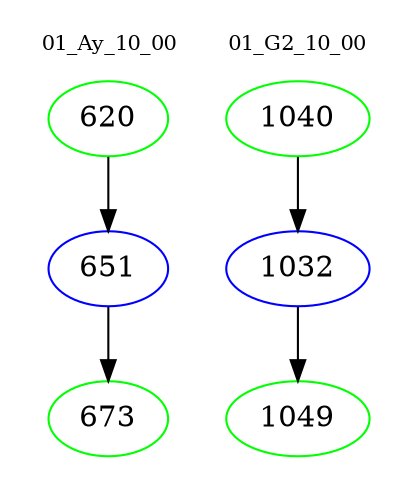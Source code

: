 digraph{
subgraph cluster_0 {
color = white
label = "01_Ay_10_00";
fontsize=10;
T0_620 [label="620", color="green"]
T0_620 -> T0_651 [color="black"]
T0_651 [label="651", color="blue"]
T0_651 -> T0_673 [color="black"]
T0_673 [label="673", color="green"]
}
subgraph cluster_1 {
color = white
label = "01_G2_10_00";
fontsize=10;
T1_1040 [label="1040", color="green"]
T1_1040 -> T1_1032 [color="black"]
T1_1032 [label="1032", color="blue"]
T1_1032 -> T1_1049 [color="black"]
T1_1049 [label="1049", color="green"]
}
}
